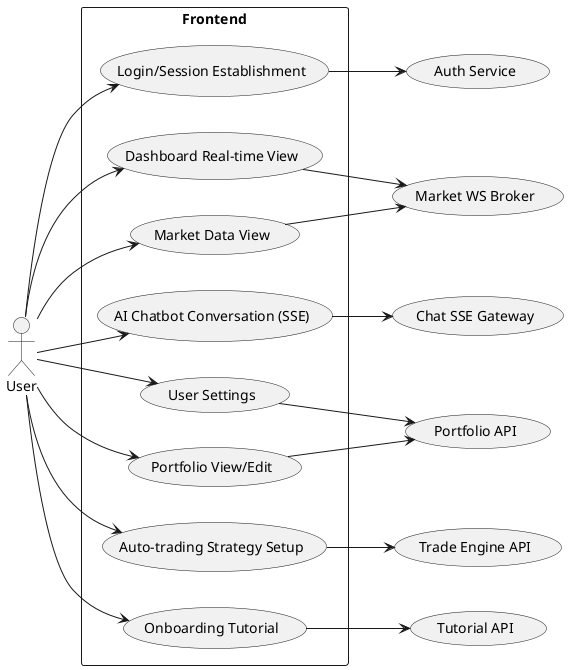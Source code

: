 @startuml
left to right direction
actor User
rectangle Frontend as FE {
  usecase UC_Login as "Login/Session Establishment"
  usecase UC_ViewDashboard as "Dashboard Real-time View"
  usecase UC_ChatAI as "AI Chatbot Conversation (SSE)"
  usecase UC_ManagePortfolio as "Portfolio View/Edit"
  usecase UC_Autotrade as "Auto-trading Strategy Setup"
  usecase UC_Settings as "User Settings"
  usecase UC_Tutorial as "Onboarding Tutorial"
  usecase UC_MarketData as "Market Data View"
}

User --> UC_Login
User --> UC_ViewDashboard
User --> UC_ChatAI
User --> UC_ManagePortfolio
User --> UC_Autotrade
User --> UC_Settings
User --> UC_Tutorial
User --> UC_MarketData

UC_Login --> (Auth Service)
UC_ViewDashboard --> (Market WS Broker)
UC_ChatAI --> (Chat SSE Gateway)
UC_ManagePortfolio --> (Portfolio API)
UC_Autotrade --> (Trade Engine API)
UC_Settings --> (Portfolio API)
UC_MarketData --> (Market WS Broker)
UC_Tutorial --> (Tutorial API)
@enduml
